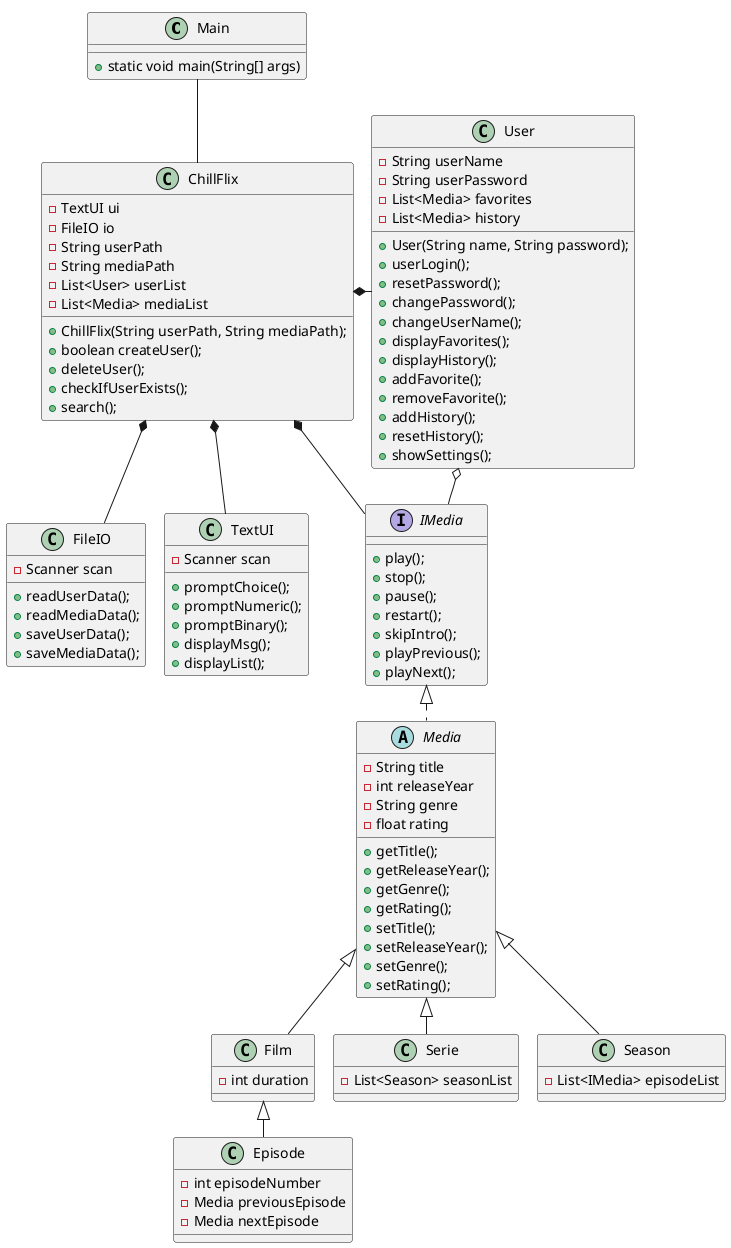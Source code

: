 @startuml
'https://plantuml.com/class-diagram
!pragma layout smetana

Class Main{
+static void main(String[] args)
}

Class ChillFlix{
-TextUI ui
-FileIO io
-String userPath
-String mediaPath
-List<User> userList
-List<Media> mediaList
+ChillFlix(String userPath, String mediaPath);
+boolean createUser();
+deleteUser();
+checkIfUserExists();
+search();
}

Class FileIO{
-Scanner scan
+readUserData();
+readMediaData();
+saveUserData();
+saveMediaData();
}

Class TextUI{
-Scanner scan
+promptChoice();
+promptNumeric();
+promptBinary();
+displayMsg();
+displayList();

}


Class User{
-String userName
-String userPassword
-List<Media> favorites
-List<Media> history
+User(String name, String password);
+userLogin();
+resetPassword();
+changePassword();
+changeUserName();
+displayFavorites();
+displayHistory();
+addFavorite();
+removeFavorite();
+addHistory();
+resetHistory();
+showSettings();
}

Interface IMedia{
+play();
+stop();
+pause();
+restart();
+skipIntro();
+playPrevious();
+playNext();
}
abstract Class Media{
-String title
-int releaseYear
-String genre
-float rating
+getTitle();
+getReleaseYear();
+getGenre();
+getRating();
+setTitle();
+setReleaseYear();
+setGenre();
+setRating();
}

Class Film {
-int duration
}

Class Serie{
-List<Season> seasonList
}
Class Season{
-List<IMedia> episodeList
}

Class Episode{
-int episodeNumber
-Media previousEpisode
-Media nextEpisode
}

Film <|-- Episode
Media <|-- Film
Media <|-- Serie
Media <|-- Season
IMedia <|.. Media
ChillFlix *- User
ChillFlix *-- IMedia
ChillFlix *-- FileIO
ChillFlix *-- TextUI
Main -- ChillFlix
User o- IMedia

@enduml

implements ..|>
extends <|-- (is-a)
composition *-- (must-have)
Aggregation o-- (can-have)
Associering <--
